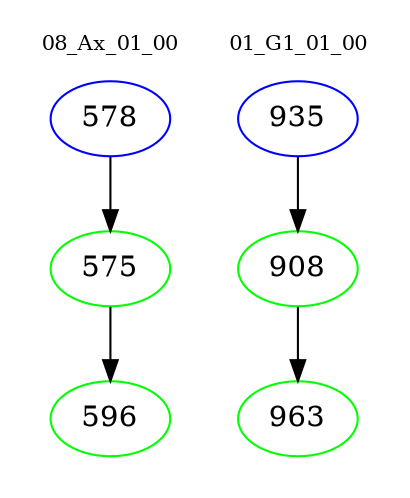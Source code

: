digraph{
subgraph cluster_0 {
color = white
label = "08_Ax_01_00";
fontsize=10;
T0_578 [label="578", color="blue"]
T0_578 -> T0_575 [color="black"]
T0_575 [label="575", color="green"]
T0_575 -> T0_596 [color="black"]
T0_596 [label="596", color="green"]
}
subgraph cluster_1 {
color = white
label = "01_G1_01_00";
fontsize=10;
T1_935 [label="935", color="blue"]
T1_935 -> T1_908 [color="black"]
T1_908 [label="908", color="green"]
T1_908 -> T1_963 [color="black"]
T1_963 [label="963", color="green"]
}
}
